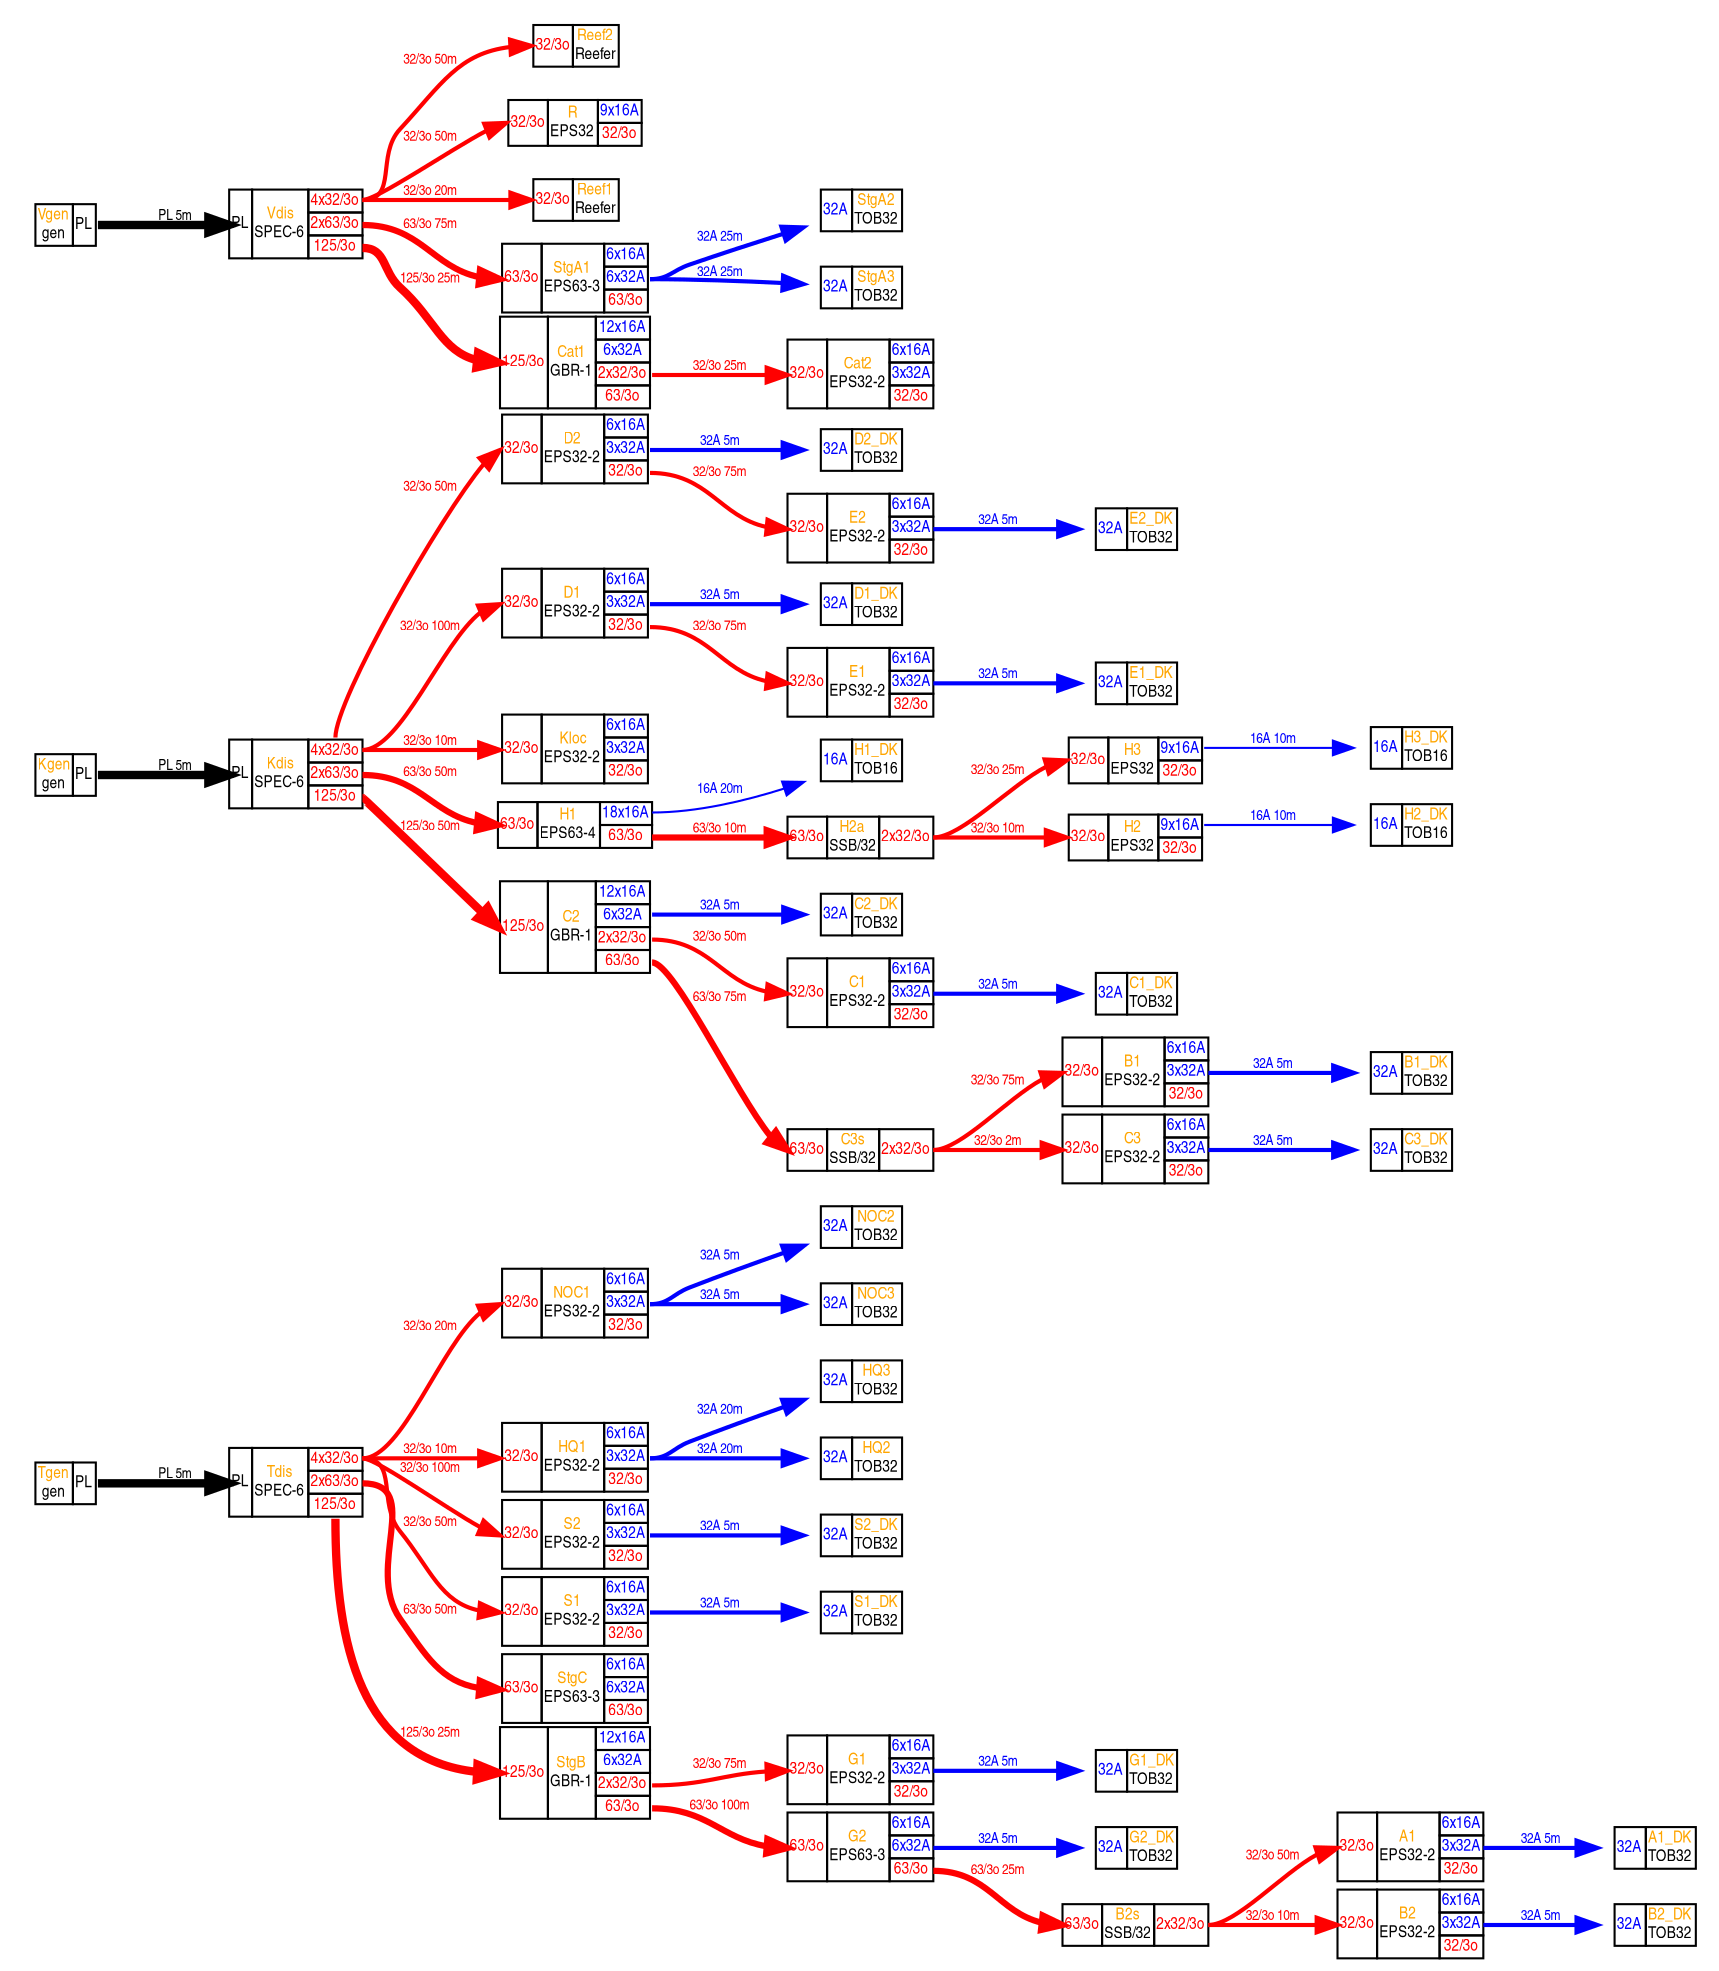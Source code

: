 
digraph emfcamp_power {
        node [shape=record]
        rankdir=LR
	nodesep=0.02
	fontname="ArialNarrow"
        graph [ resolution=300, fontname=ArialNarrow, fontcolor=blue, fontsize=8 ];
        node [ fontname=ArialNarrow, fontcolor=black, fontsize=8,margin=0];
        edge [ fontname=ArialNarrow, fontcolor=red, fontsize=7 ];

       # node HQ3 type TOB32 
	HQ3 [shape=none,label=<<table border="0" cellborder="1" cellspacing="0" cellpadding="0.5"><tr>
		<td PORT="in"><font color="blue">32A</font></td>
		<td><font color="orange">HQ3</font><br/>TOB32</td>
			</tr></table>> ]
       # node StgB type GBR-1 
	StgB [shape=none,label=<<table border="0" cellborder="1" cellspacing="0" cellpadding="0.5"><tr>
		<td rowspan="4"  PORT="in"><font color="red">125/3o</font></td>
		<td rowspan="4" ><font color="orange">StgB</font><br/>GBR-1</td>
		<td port="16A"><font color="blue">12x16A</font></td>
		</tr><tr>
		<td port="32A"><font color="blue">6x32A</font></td>
		</tr><tr>
		<td port="32/3"><font color="red">2x32/3o</font></td>
		</tr><tr>
		<td port="63/3"><font color="red">63/3o</font></td>
			</tr></table>> ]
       # node StgC type EPS63-3 
	StgC [shape=none,label=<<table border="0" cellborder="1" cellspacing="0" cellpadding="0.5"><tr>
		<td rowspan="3"  PORT="in"><font color="red">63/3o</font></td>
		<td rowspan="3" ><font color="orange">StgC</font><br/>EPS63-3</td>
		<td port="16A"><font color="blue">6x16A</font></td>
		</tr><tr>
		<td port="32A"><font color="blue">6x32A</font></td>
		</tr><tr>
		<td port="63/3"><font color="red">63/3o</font></td>
			</tr></table>> ]
       # node S2 type EPS32-2 
	S2 [shape=none,label=<<table border="0" cellborder="1" cellspacing="0" cellpadding="0.5"><tr>
		<td rowspan="3"  PORT="in"><font color="red">32/3o</font></td>
		<td rowspan="3" ><font color="orange">S2</font><br/>EPS32-2</td>
		<td port="16A"><font color="blue">6x16A</font></td>
		</tr><tr>
		<td port="32A"><font color="blue">3x32A</font></td>
		</tr><tr>
		<td port="32/3"><font color="red">32/3o</font></td>
			</tr></table>> ]
       # node S1 type EPS32-2 
	S1 [shape=none,label=<<table border="0" cellborder="1" cellspacing="0" cellpadding="0.5"><tr>
		<td rowspan="3"  PORT="in"><font color="red">32/3o</font></td>
		<td rowspan="3" ><font color="orange">S1</font><br/>EPS32-2</td>
		<td port="16A"><font color="blue">6x16A</font></td>
		</tr><tr>
		<td port="32A"><font color="blue">3x32A</font></td>
		</tr><tr>
		<td port="32/3"><font color="red">32/3o</font></td>
			</tr></table>> ]
       # node C3_DK type TOB32 
	C3_DK [shape=none,label=<<table border="0" cellborder="1" cellspacing="0" cellpadding="0.5"><tr>
		<td PORT="in"><font color="blue">32A</font></td>
		<td><font color="orange">C3_DK</font><br/>TOB32</td>
			</tr></table>> ]
       # node E1_DK type TOB32 
	E1_DK [shape=none,label=<<table border="0" cellborder="1" cellspacing="0" cellpadding="0.5"><tr>
		<td PORT="in"><font color="blue">32A</font></td>
		<td><font color="orange">E1_DK</font><br/>TOB32</td>
			</tr></table>> ]
       # node Vdis type SPEC-6 
	Vdis [shape=none,label=<<table border="0" cellborder="1" cellspacing="0" cellpadding="0.5"><tr>
		<td rowspan="3"  PORT="in"><font color="black">PL</font></td>
		<td rowspan="3" ><font color="orange">Vdis</font><br/>SPEC-6</td>
		<td port="32/3"><font color="red">4x32/3o</font></td>
		</tr><tr>
		<td port="63/3"><font color="red">2x63/3o</font></td>
		</tr><tr>
		<td port="125/3"><font color="red">125/3o</font></td>
			</tr></table>> ]
       # node A1_DK type TOB32 
	A1_DK [shape=none,label=<<table border="0" cellborder="1" cellspacing="0" cellpadding="0.5"><tr>
		<td PORT="in"><font color="blue">32A</font></td>
		<td><font color="orange">A1_DK</font><br/>TOB32</td>
			</tr></table>> ]
       # node G2_DK type TOB32 
	G2_DK [shape=none,label=<<table border="0" cellborder="1" cellspacing="0" cellpadding="0.5"><tr>
		<td PORT="in"><font color="blue">32A</font></td>
		<td><font color="orange">G2_DK</font><br/>TOB32</td>
			</tr></table>> ]
       # node A1 type EPS32-2 
	A1 [shape=none,label=<<table border="0" cellborder="1" cellspacing="0" cellpadding="0.5"><tr>
		<td rowspan="3"  PORT="in"><font color="red">32/3o</font></td>
		<td rowspan="3" ><font color="orange">A1</font><br/>EPS32-2</td>
		<td port="16A"><font color="blue">6x16A</font></td>
		</tr><tr>
		<td port="32A"><font color="blue">3x32A</font></td>
		</tr><tr>
		<td port="32/3"><font color="red">32/3o</font></td>
			</tr></table>> ]
       # node Reef1 type Reefer 
	Reef1 [shape=none,label=<<table border="0" cellborder="1" cellspacing="0" cellpadding="0.5"><tr>
		<td PORT="in"><font color="red">32/3o</font></td>
		<td><font color="orange">Reef1</font><br/>Reefer</td>
			</tr></table>> ]
       # node StgA3 type TOB32 
	StgA3 [shape=none,label=<<table border="0" cellborder="1" cellspacing="0" cellpadding="0.5"><tr>
		<td PORT="in"><font color="blue">32A</font></td>
		<td><font color="orange">StgA3</font><br/>TOB32</td>
			</tr></table>> ]
       # node C2_DK type TOB32 
	C2_DK [shape=none,label=<<table border="0" cellborder="1" cellspacing="0" cellpadding="0.5"><tr>
		<td PORT="in"><font color="blue">32A</font></td>
		<td><font color="orange">C2_DK</font><br/>TOB32</td>
			</tr></table>> ]
       # node G2 type EPS63-3 
	G2 [shape=none,label=<<table border="0" cellborder="1" cellspacing="0" cellpadding="0.5"><tr>
		<td rowspan="3"  PORT="in"><font color="red">63/3o</font></td>
		<td rowspan="3" ><font color="orange">G2</font><br/>EPS63-3</td>
		<td port="16A"><font color="blue">6x16A</font></td>
		</tr><tr>
		<td port="32A"><font color="blue">6x32A</font></td>
		</tr><tr>
		<td port="63/3"><font color="red">63/3o</font></td>
			</tr></table>> ]
       # node G1 type EPS32-2 
	G1 [shape=none,label=<<table border="0" cellborder="1" cellspacing="0" cellpadding="0.5"><tr>
		<td rowspan="3"  PORT="in"><font color="red">32/3o</font></td>
		<td rowspan="3" ><font color="orange">G1</font><br/>EPS32-2</td>
		<td port="16A"><font color="blue">6x16A</font></td>
		</tr><tr>
		<td port="32A"><font color="blue">3x32A</font></td>
		</tr><tr>
		<td port="32/3"><font color="red">32/3o</font></td>
			</tr></table>> ]
       # node B2_DK type TOB32 
	B2_DK [shape=none,label=<<table border="0" cellborder="1" cellspacing="0" cellpadding="0.5"><tr>
		<td PORT="in"><font color="blue">32A</font></td>
		<td><font color="orange">B2_DK</font><br/>TOB32</td>
			</tr></table>> ]
       # node B2s type SSB/32 
	B2s [shape=none,label=<<table border="0" cellborder="1" cellspacing="0" cellpadding="0.5"><tr>
		<td rowspan="1"  PORT="in"><font color="red">63/3o</font></td>
		<td rowspan="1" ><font color="orange">B2s</font><br/>SSB/32</td>
		<td port="32/3"><font color="red">2x32/3o</font></td>
			</tr></table>> ]
       # node C1_DK type TOB32 
	C1_DK [shape=none,label=<<table border="0" cellborder="1" cellspacing="0" cellpadding="0.5"><tr>
		<td PORT="in"><font color="blue">32A</font></td>
		<td><font color="orange">C1_DK</font><br/>TOB32</td>
			</tr></table>> ]
       # node B1_DK type TOB32 
	B1_DK [shape=none,label=<<table border="0" cellborder="1" cellspacing="0" cellpadding="0.5"><tr>
		<td PORT="in"><font color="blue">32A</font></td>
		<td><font color="orange">B1_DK</font><br/>TOB32</td>
			</tr></table>> ]
       # node S2_DK type TOB32 
	S2_DK [shape=none,label=<<table border="0" cellborder="1" cellspacing="0" cellpadding="0.5"><tr>
		<td PORT="in"><font color="blue">32A</font></td>
		<td><font color="orange">S2_DK</font><br/>TOB32</td>
			</tr></table>> ]
       # node H1_DK type TOB16 
	H1_DK [shape=none,label=<<table border="0" cellborder="1" cellspacing="0" cellpadding="0.5"><tr>
		<td PORT="in"><font color="blue">16A</font></td>
		<td><font color="orange">H1_DK</font><br/>TOB16</td>
			</tr></table>> ]
       # node C3 type EPS32-2 
	C3 [shape=none,label=<<table border="0" cellborder="1" cellspacing="0" cellpadding="0.5"><tr>
		<td rowspan="3"  PORT="in"><font color="red">32/3o</font></td>
		<td rowspan="3" ><font color="orange">C3</font><br/>EPS32-2</td>
		<td port="16A"><font color="blue">6x16A</font></td>
		</tr><tr>
		<td port="32A"><font color="blue">3x32A</font></td>
		</tr><tr>
		<td port="32/3"><font color="red">32/3o</font></td>
			</tr></table>> ]
       # node C2 type GBR-1 
	C2 [shape=none,label=<<table border="0" cellborder="1" cellspacing="0" cellpadding="0.5"><tr>
		<td rowspan="4"  PORT="in"><font color="red">125/3o</font></td>
		<td rowspan="4" ><font color="orange">C2</font><br/>GBR-1</td>
		<td port="16A"><font color="blue">12x16A</font></td>
		</tr><tr>
		<td port="32A"><font color="blue">6x32A</font></td>
		</tr><tr>
		<td port="32/3"><font color="red">2x32/3o</font></td>
		</tr><tr>
		<td port="63/3"><font color="red">63/3o</font></td>
			</tr></table>> ]
       # node C1 type EPS32-2 
	C1 [shape=none,label=<<table border="0" cellborder="1" cellspacing="0" cellpadding="0.5"><tr>
		<td rowspan="3"  PORT="in"><font color="red">32/3o</font></td>
		<td rowspan="3" ><font color="orange">C1</font><br/>EPS32-2</td>
		<td port="16A"><font color="blue">6x16A</font></td>
		</tr><tr>
		<td port="32A"><font color="blue">3x32A</font></td>
		</tr><tr>
		<td port="32/3"><font color="red">32/3o</font></td>
			</tr></table>> ]
       # node E1 type EPS32-2 
	E1 [shape=none,label=<<table border="0" cellborder="1" cellspacing="0" cellpadding="0.5"><tr>
		<td rowspan="3"  PORT="in"><font color="red">32/3o</font></td>
		<td rowspan="3" ><font color="orange">E1</font><br/>EPS32-2</td>
		<td port="16A"><font color="blue">6x16A</font></td>
		</tr><tr>
		<td port="32A"><font color="blue">3x32A</font></td>
		</tr><tr>
		<td port="32/3"><font color="red">32/3o</font></td>
			</tr></table>> ]
       # node E2 type EPS32-2 
	E2 [shape=none,label=<<table border="0" cellborder="1" cellspacing="0" cellpadding="0.5"><tr>
		<td rowspan="3"  PORT="in"><font color="red">32/3o</font></td>
		<td rowspan="3" ><font color="orange">E2</font><br/>EPS32-2</td>
		<td port="16A"><font color="blue">6x16A</font></td>
		</tr><tr>
		<td port="32A"><font color="blue">3x32A</font></td>
		</tr><tr>
		<td port="32/3"><font color="red">32/3o</font></td>
			</tr></table>> ]
       # node Vgen type gen 
	Vgen [shape=none,label=<<table border="0" cellborder="1" cellspacing="0" cellpadding="0.5"><tr>
		<td rowspan="1" ><font color="orange">Vgen</font><br/>gen</td>
		<td port="powerlock"><font color="black">PL</font></td>
			</tr></table>> ]
       # node Kdis type SPEC-6 
	Kdis [shape=none,label=<<table border="0" cellborder="1" cellspacing="0" cellpadding="0.5"><tr>
		<td rowspan="3"  PORT="in"><font color="black">PL</font></td>
		<td rowspan="3" ><font color="orange">Kdis</font><br/>SPEC-6</td>
		<td port="32/3"><font color="red">4x32/3o</font></td>
		</tr><tr>
		<td port="63/3"><font color="red">2x63/3o</font></td>
		</tr><tr>
		<td port="125/3"><font color="red">125/3o</font></td>
			</tr></table>> ]
       # node Reef2 type Reefer 
	Reef2 [shape=none,label=<<table border="0" cellborder="1" cellspacing="0" cellpadding="0.5"><tr>
		<td PORT="in"><font color="red">32/3o</font></td>
		<td><font color="orange">Reef2</font><br/>Reefer</td>
			</tr></table>> ]
       # node StgA1 type EPS63-3 
	StgA1 [shape=none,label=<<table border="0" cellborder="1" cellspacing="0" cellpadding="0.5"><tr>
		<td rowspan="3"  PORT="in"><font color="red">63/3o</font></td>
		<td rowspan="3" ><font color="orange">StgA1</font><br/>EPS63-3</td>
		<td port="16A"><font color="blue">6x16A</font></td>
		</tr><tr>
		<td port="32A"><font color="blue">6x32A</font></td>
		</tr><tr>
		<td port="63/3"><font color="red">63/3o</font></td>
			</tr></table>> ]
       # node D2_DK type TOB32 
	D2_DK [shape=none,label=<<table border="0" cellborder="1" cellspacing="0" cellpadding="0.5"><tr>
		<td PORT="in"><font color="blue">32A</font></td>
		<td><font color="orange">D2_DK</font><br/>TOB32</td>
			</tr></table>> ]
       # node Cat1 type GBR-1 
	Cat1 [shape=none,label=<<table border="0" cellborder="1" cellspacing="0" cellpadding="0.5"><tr>
		<td rowspan="4"  PORT="in"><font color="red">125/3o</font></td>
		<td rowspan="4" ><font color="orange">Cat1</font><br/>GBR-1</td>
		<td port="16A"><font color="blue">12x16A</font></td>
		</tr><tr>
		<td port="32A"><font color="blue">6x32A</font></td>
		</tr><tr>
		<td port="32/3"><font color="red">2x32/3o</font></td>
		</tr><tr>
		<td port="63/3"><font color="red">63/3o</font></td>
			</tr></table>> ]
       # node Cat2 type EPS32-2 
	Cat2 [shape=none,label=<<table border="0" cellborder="1" cellspacing="0" cellpadding="0.5"><tr>
		<td rowspan="3"  PORT="in"><font color="red">32/3o</font></td>
		<td rowspan="3" ><font color="orange">Cat2</font><br/>EPS32-2</td>
		<td port="16A"><font color="blue">6x16A</font></td>
		</tr><tr>
		<td port="32A"><font color="blue">3x32A</font></td>
		</tr><tr>
		<td port="32/3"><font color="red">32/3o</font></td>
			</tr></table>> ]
       # node R type EPS32 
	R [shape=none,label=<<table border="0" cellborder="1" cellspacing="0" cellpadding="0.5"><tr>
		<td rowspan="2"  PORT="in"><font color="red">32/3o</font></td>
		<td rowspan="2" ><font color="orange">R</font><br/>EPS32</td>
		<td port="16A"><font color="blue">9x16A</font></td>
		</tr><tr>
		<td port="32/3"><font color="red">32/3o</font></td>
			</tr></table>> ]
       # node H3_DK type TOB16 
	H3_DK [shape=none,label=<<table border="0" cellborder="1" cellspacing="0" cellpadding="0.5"><tr>
		<td PORT="in"><font color="blue">16A</font></td>
		<td><font color="orange">H3_DK</font><br/>TOB16</td>
			</tr></table>> ]
       # node G1_DK type TOB32 
	G1_DK [shape=none,label=<<table border="0" cellborder="1" cellspacing="0" cellpadding="0.5"><tr>
		<td PORT="in"><font color="blue">32A</font></td>
		<td><font color="orange">G1_DK</font><br/>TOB32</td>
			</tr></table>> ]
       # node Kgen type gen 
	Kgen [shape=none,label=<<table border="0" cellborder="1" cellspacing="0" cellpadding="0.5"><tr>
		<td rowspan="1" ><font color="orange">Kgen</font><br/>gen</td>
		<td port="powerlock"><font color="black">PL</font></td>
			</tr></table>> ]
       # node H2a type SSB/32 
	H2a [shape=none,label=<<table border="0" cellborder="1" cellspacing="0" cellpadding="0.5"><tr>
		<td rowspan="1"  PORT="in"><font color="red">63/3o</font></td>
		<td rowspan="1" ><font color="orange">H2a</font><br/>SSB/32</td>
		<td port="32/3"><font color="red">2x32/3o</font></td>
			</tr></table>> ]
       # node D1_DK type TOB32 
	D1_DK [shape=none,label=<<table border="0" cellborder="1" cellspacing="0" cellpadding="0.5"><tr>
		<td PORT="in"><font color="blue">32A</font></td>
		<td><font color="orange">D1_DK</font><br/>TOB32</td>
			</tr></table>> ]
       # node C3s type SSB/32 
	C3s [shape=none,label=<<table border="0" cellborder="1" cellspacing="0" cellpadding="0.5"><tr>
		<td rowspan="1"  PORT="in"><font color="red">63/3o</font></td>
		<td rowspan="1" ><font color="orange">C3s</font><br/>SSB/32</td>
		<td port="32/3"><font color="red">2x32/3o</font></td>
			</tr></table>> ]
       # node Tgen type gen 
	Tgen [shape=none,label=<<table border="0" cellborder="1" cellspacing="0" cellpadding="0.5"><tr>
		<td rowspan="1" ><font color="orange">Tgen</font><br/>gen</td>
		<td port="powerlock"><font color="black">PL</font></td>
			</tr></table>> ]
       # node Kloc type EPS32-2 
	Kloc [shape=none,label=<<table border="0" cellborder="1" cellspacing="0" cellpadding="0.5"><tr>
		<td rowspan="3"  PORT="in"><font color="red">32/3o</font></td>
		<td rowspan="3" ><font color="orange">Kloc</font><br/>EPS32-2</td>
		<td port="16A"><font color="blue">6x16A</font></td>
		</tr><tr>
		<td port="32A"><font color="blue">3x32A</font></td>
		</tr><tr>
		<td port="32/3"><font color="red">32/3o</font></td>
			</tr></table>> ]
       # node H2 type EPS32 
	H2 [shape=none,label=<<table border="0" cellborder="1" cellspacing="0" cellpadding="0.5"><tr>
		<td rowspan="2"  PORT="in"><font color="red">32/3o</font></td>
		<td rowspan="2" ><font color="orange">H2</font><br/>EPS32</td>
		<td port="16A"><font color="blue">9x16A</font></td>
		</tr><tr>
		<td port="32/3"><font color="red">32/3o</font></td>
			</tr></table>> ]
       # node H3 type EPS32 
	H3 [shape=none,label=<<table border="0" cellborder="1" cellspacing="0" cellpadding="0.5"><tr>
		<td rowspan="2"  PORT="in"><font color="red">32/3o</font></td>
		<td rowspan="2" ><font color="orange">H3</font><br/>EPS32</td>
		<td port="16A"><font color="blue">9x16A</font></td>
		</tr><tr>
		<td port="32/3"><font color="red">32/3o</font></td>
			</tr></table>> ]
       # node HQ2 type TOB32 
	HQ2 [shape=none,label=<<table border="0" cellborder="1" cellspacing="0" cellpadding="0.5"><tr>
		<td PORT="in"><font color="blue">32A</font></td>
		<td><font color="orange">HQ2</font><br/>TOB32</td>
			</tr></table>> ]
       # node H1 type EPS63-4 
	H1 [shape=none,label=<<table border="0" cellborder="1" cellspacing="0" cellpadding="0.5"><tr>
		<td rowspan="2"  PORT="in"><font color="red">63/3o</font></td>
		<td rowspan="2" ><font color="orange">H1</font><br/>EPS63-4</td>
		<td port="16A"><font color="blue">18x16A</font></td>
		</tr><tr>
		<td port="63/3"><font color="red">63/3o</font></td>
			</tr></table>> ]
       # node NOC1 type EPS32-2 
	NOC1 [shape=none,label=<<table border="0" cellborder="1" cellspacing="0" cellpadding="0.5"><tr>
		<td rowspan="3"  PORT="in"><font color="red">32/3o</font></td>
		<td rowspan="3" ><font color="orange">NOC1</font><br/>EPS32-2</td>
		<td port="16A"><font color="blue">6x16A</font></td>
		</tr><tr>
		<td port="32A"><font color="blue">3x32A</font></td>
		</tr><tr>
		<td port="32/3"><font color="red">32/3o</font></td>
			</tr></table>> ]
       # node NOC2 type TOB32 
	NOC2 [shape=none,label=<<table border="0" cellborder="1" cellspacing="0" cellpadding="0.5"><tr>
		<td PORT="in"><font color="blue">32A</font></td>
		<td><font color="orange">NOC2</font><br/>TOB32</td>
			</tr></table>> ]
       # node NOC3 type TOB32 
	NOC3 [shape=none,label=<<table border="0" cellborder="1" cellspacing="0" cellpadding="0.5"><tr>
		<td PORT="in"><font color="blue">32A</font></td>
		<td><font color="orange">NOC3</font><br/>TOB32</td>
			</tr></table>> ]
       # node StgA2 type TOB32 
	StgA2 [shape=none,label=<<table border="0" cellborder="1" cellspacing="0" cellpadding="0.5"><tr>
		<td PORT="in"><font color="blue">32A</font></td>
		<td><font color="orange">StgA2</font><br/>TOB32</td>
			</tr></table>> ]
       # node B1 type EPS32-2 
	B1 [shape=none,label=<<table border="0" cellborder="1" cellspacing="0" cellpadding="0.5"><tr>
		<td rowspan="3"  PORT="in"><font color="red">32/3o</font></td>
		<td rowspan="3" ><font color="orange">B1</font><br/>EPS32-2</td>
		<td port="16A"><font color="blue">6x16A</font></td>
		</tr><tr>
		<td port="32A"><font color="blue">3x32A</font></td>
		</tr><tr>
		<td port="32/3"><font color="red">32/3o</font></td>
			</tr></table>> ]
       # node B2 type EPS32-2 
	B2 [shape=none,label=<<table border="0" cellborder="1" cellspacing="0" cellpadding="0.5"><tr>
		<td rowspan="3"  PORT="in"><font color="red">32/3o</font></td>
		<td rowspan="3" ><font color="orange">B2</font><br/>EPS32-2</td>
		<td port="16A"><font color="blue">6x16A</font></td>
		</tr><tr>
		<td port="32A"><font color="blue">3x32A</font></td>
		</tr><tr>
		<td port="32/3"><font color="red">32/3o</font></td>
			</tr></table>> ]
       # node HQ1 type EPS32-2 
	HQ1 [shape=none,label=<<table border="0" cellborder="1" cellspacing="0" cellpadding="0.5"><tr>
		<td rowspan="3"  PORT="in"><font color="red">32/3o</font></td>
		<td rowspan="3" ><font color="orange">HQ1</font><br/>EPS32-2</td>
		<td port="16A"><font color="blue">6x16A</font></td>
		</tr><tr>
		<td port="32A"><font color="blue">3x32A</font></td>
		</tr><tr>
		<td port="32/3"><font color="red">32/3o</font></td>
			</tr></table>> ]
       # node Tdis type SPEC-6 
	Tdis [shape=none,label=<<table border="0" cellborder="1" cellspacing="0" cellpadding="0.5"><tr>
		<td rowspan="3"  PORT="in"><font color="black">PL</font></td>
		<td rowspan="3" ><font color="orange">Tdis</font><br/>SPEC-6</td>
		<td port="32/3"><font color="red">4x32/3o</font></td>
		</tr><tr>
		<td port="63/3"><font color="red">2x63/3o</font></td>
		</tr><tr>
		<td port="125/3"><font color="red">125/3o</font></td>
			</tr></table>> ]
       # node E2_DK type TOB32 
	E2_DK [shape=none,label=<<table border="0" cellborder="1" cellspacing="0" cellpadding="0.5"><tr>
		<td PORT="in"><font color="blue">32A</font></td>
		<td><font color="orange">E2_DK</font><br/>TOB32</td>
			</tr></table>> ]
       # node H2_DK type TOB16 
	H2_DK [shape=none,label=<<table border="0" cellborder="1" cellspacing="0" cellpadding="0.5"><tr>
		<td PORT="in"><font color="blue">16A</font></td>
		<td><font color="orange">H2_DK</font><br/>TOB16</td>
			</tr></table>> ]
       # node D2 type EPS32-2 
	D2 [shape=none,label=<<table border="0" cellborder="1" cellspacing="0" cellpadding="0.5"><tr>
		<td rowspan="3"  PORT="in"><font color="red">32/3o</font></td>
		<td rowspan="3" ><font color="orange">D2</font><br/>EPS32-2</td>
		<td port="16A"><font color="blue">6x16A</font></td>
		</tr><tr>
		<td port="32A"><font color="blue">3x32A</font></td>
		</tr><tr>
		<td port="32/3"><font color="red">32/3o</font></td>
			</tr></table>> ]
       # node S1_DK type TOB32 
	S1_DK [shape=none,label=<<table border="0" cellborder="1" cellspacing="0" cellpadding="0.5"><tr>
		<td PORT="in"><font color="blue">32A</font></td>
		<td><font color="orange">S1_DK</font><br/>TOB32</td>
			</tr></table>> ]
       # node D1 type EPS32-2 
	D1 [shape=none,label=<<table border="0" cellborder="1" cellspacing="0" cellpadding="0.5"><tr>
		<td rowspan="3"  PORT="in"><font color="red">32/3o</font></td>
		<td rowspan="3" ><font color="orange">D1</font><br/>EPS32-2</td>
		<td port="16A"><font color="blue">6x16A</font></td>
		</tr><tr>
		<td port="32A"><font color="blue">3x32A</font></td>
		</tr><tr>
		<td port="32/3"><font color="red">32/3o</font></td>
			</tr></table>> ]
	subgraph {
		D1
		D1_DK
	}
	subgraph {
		StgB
		G1
		G2
		G1_DK
		G2_DK	
		A1_DK
	
	}
	
	Kgen:"powerlock" -> Kdis:in [color="black" fontcolor="black" label="PL 5m" weight=20 penwidth=4 len=1.000000]
	Kdis:"32/3" -> Kloc:in [color="red" fontcolor="red" label="32/3o 10m" weight=10 penwidth=2 len=2.000000]
	Kdis:"32/3" -> D1:in [color="red" fontcolor="red" label="32/3o 100m" weight=1 penwidth=2 len=20.000000]
	Kdis:"32/3" -> D2:in [color="red" fontcolor="red" label="32/3o 50m" weight=2 penwidth=2 len=10.000000]
	Kdis:"63/3" -> H1:in [color="red" fontcolor="red" label="63/3o 50m" weight=2 penwidth=3 len=10.000000]
	Kdis:"125/3" -> C2:in [color="red" fontcolor="red" label="125/3o 50m" weight=2 penwidth=4 len=10.000000]
	D1:"32A" -> D1_DK [color="blue" fontcolor="blue" label="32A 5m" weight=20 penwidth=2 len=1.000000]
	E1:"32A" -> E1_DK [color="blue" fontcolor="blue" label="32A 5m" weight=20 penwidth=2 len=1.000000]
	D2:"32A" -> D2_DK [color="blue" fontcolor="blue" label="32A 5m" weight=20 penwidth=2 len=1.000000]
	E2:"32A" -> E2_DK [color="blue" fontcolor="blue" label="32A 5m" weight=20 penwidth=2 len=1.000000]
	D1:"32/3" -> E1:in [color="red" fontcolor="red" label="32/3o 75m" weight=1 penwidth=2 len=15.000000]
	D2:"32/3" -> E2:in [color="red" fontcolor="red" label="32/3o 75m" weight=1 penwidth=2 len=15.000000]
	H1:"63/3" -> H2a:in [color="red" fontcolor="red" label="63/3o 10m" weight=10 penwidth=3 len=2.000000]
	H1:"16A" -> H1_DK [color="blue" fontcolor="blue" label="16A 20m" weight=5 penwidth=1 len=4.000000]
	H2a:"32/3" -> H2:in [color="red" fontcolor="red" label="32/3o 10m" weight=10 penwidth=2 len=2.000000]
	H2:"16A" -> H2_DK [color="blue" fontcolor="blue" label="16A 10m" weight=10 penwidth=1 len=2.000000]
	H2a:"32/3" -> H3:in [color="red" fontcolor="red" label="32/3o 25m" weight=4 penwidth=2 len=5.000000]
	H3:"16A" -> H3_DK [color="blue" fontcolor="blue" label="16A 10m" weight=10 penwidth=1 len=2.000000]
	C2:"32A" -> C2_DK [color="blue" fontcolor="blue" label="32A 5m" weight=20 penwidth=2 len=1.000000]
	C2:"32/3" -> C1:in [color="red" fontcolor="red" label="32/3o 50m" weight=2 penwidth=2 len=10.000000]
	C1:"32A" -> C1_DK [color="blue" fontcolor="blue" label="32A 5m" weight=20 penwidth=2 len=1.000000]
	C2:"63/3" -> C3s:in [color="red" fontcolor="red" label="63/3o 75m" weight=1 penwidth=3 len=15.000000]
	C3s:"32/3" -> C3:in [color="red" fontcolor="red" label="32/3o 2m" weight=50 penwidth=2 len=0.000000]
	C3s:"32/3" -> B1:in [color="red" fontcolor="red" label="32/3o 75m" weight=1 penwidth=2 len=15.000000]
	C3:"32A" -> C3_DK [color="blue" fontcolor="blue" label="32A 5m" weight=20 penwidth=2 len=1.000000]
	B1:"32A" -> B1_DK [color="blue" fontcolor="blue" label="32A 5m" weight=20 penwidth=2 len=1.000000]
	Tgen:"powerlock" -> Tdis:in [color="black" fontcolor="black" label="PL 5m" weight=20 penwidth=4 len=1.000000]
	Tdis:"32/3" -> S1:in [color="red" fontcolor="red" label="32/3o 50m" weight=2 penwidth=2 len=10.000000]
	Tdis:"32/3" -> S2:in [color="red" fontcolor="red" label="32/3o 100m" weight=1 penwidth=2 len=20.000000]
	Tdis:"32/3" -> NOC1:in [color="red" fontcolor="red" label="32/3o 20m" weight=5 penwidth=2 len=4.000000]
	Tdis:"32/3" -> HQ1:in [color="red" fontcolor="red" label="32/3o 10m" weight=10 penwidth=2 len=2.000000]
	Tdis:"63/3" -> StgC:in [color="red" fontcolor="red" label="63/3o 50m" weight=2 penwidth=3 len=10.000000]
	Tdis:"125/3" -> StgB:in [color="red" fontcolor="red" label="125/3o 25m" weight=4 penwidth=4 len=5.000000]
	StgB:"32/3" -> G1:in [color="red" fontcolor="red" label="32/3o 75m" weight=1 penwidth=2 len=15.000000]
	StgB:"63/3" -> G2:in [color="red" fontcolor="red" label="63/3o 100m" weight=1 penwidth=3 len=20.000000]
	G2:"63/3" -> B2s:in [color="red" fontcolor="red" label="63/3o 25m" weight=4 penwidth=3 len=5.000000]
	B2s:"32/3" -> B2:in [color="red" fontcolor="red" label="32/3o 10m" weight=10 penwidth=2 len=2.000000]
	B2s:"32/3" -> A1:in [color="red" fontcolor="red" label="32/3o 50m" weight=2 penwidth=2 len=10.000000]
	S1:"32A" -> S1_DK [color="blue" fontcolor="blue" label="32A 5m" weight=20 penwidth=2 len=1.000000]
	S2:"32A" -> S2_DK [color="blue" fontcolor="blue" label="32A 5m" weight=20 penwidth=2 len=1.000000]
	NOC1:"32A" -> NOC2 [color="blue" fontcolor="blue" label="32A 5m" weight=20 penwidth=2 len=1.000000]
	NOC1:"32A" -> NOC3 [color="blue" fontcolor="blue" label="32A 5m" weight=20 penwidth=2 len=1.000000]
	HQ1:"32A" -> HQ2 [color="blue" fontcolor="blue" label="32A 20m" weight=5 penwidth=2 len=4.000000]
	HQ1:"32A" -> HQ3 [color="blue" fontcolor="blue" label="32A 20m" weight=5 penwidth=2 len=4.000000]
	G1:"32A" -> G1_DK [color="blue" fontcolor="blue" label="32A 5m" weight=20 penwidth=2 len=1.000000]
	G2:"32A" -> G2_DK [color="blue" fontcolor="blue" label="32A 5m" weight=20 penwidth=2 len=1.000000]
	B2:"32A" -> B2_DK [color="blue" fontcolor="blue" label="32A 5m" weight=20 penwidth=2 len=1.000000]
	A1:"32A" -> A1_DK [color="blue" fontcolor="blue" label="32A 5m" weight=20 penwidth=2 len=1.000000]
	Vgen:"powerlock" -> Vdis:in [color="black" fontcolor="black" label="PL 5m" weight=20 penwidth=4 len=1.000000]
	Vdis:"32/3" -> Reef1:in [color="red" fontcolor="red" label="32/3o 20m" weight=5 penwidth=2 len=4.000000]
	Vdis:"32/3" -> Reef2:in [color="red" fontcolor="red" label="32/3o 50m" weight=2 penwidth=2 len=10.000000]
	Vdis:"32/3" -> R:in [color="red" fontcolor="red" label="32/3o 50m" weight=2 penwidth=2 len=10.000000]
	Vdis:"63/3" -> StgA1:in [color="red" fontcolor="red" label="63/3o 75m" weight=1 penwidth=3 len=15.000000]
	StgA1:"32A" -> StgA2 [color="blue" fontcolor="blue" label="32A 25m" weight=4 penwidth=2 len=5.000000]
	StgA1:"32A" -> StgA3 [color="blue" fontcolor="blue" label="32A 25m" weight=4 penwidth=2 len=5.000000]
	Vdis:"125/3" -> Cat1:in [color="red" fontcolor="red" label="125/3o 25m" weight=4 penwidth=4 len=5.000000]
	Cat1:"32/3" -> Cat2:in [color="red" fontcolor="red" label="32/3o 25m" weight=4 penwidth=2 len=5.000000]
}
